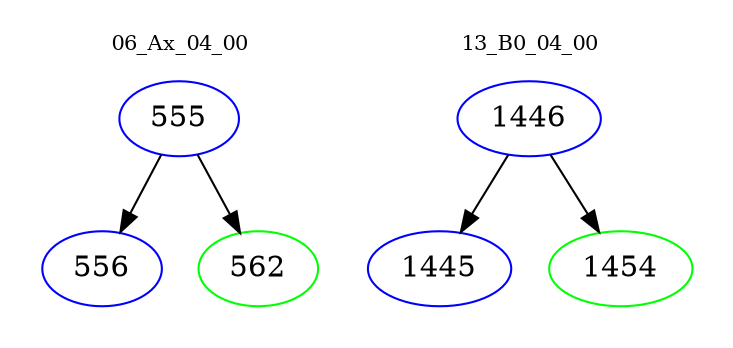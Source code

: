 digraph{
subgraph cluster_0 {
color = white
label = "06_Ax_04_00";
fontsize=10;
T0_555 [label="555", color="blue"]
T0_555 -> T0_556 [color="black"]
T0_556 [label="556", color="blue"]
T0_555 -> T0_562 [color="black"]
T0_562 [label="562", color="green"]
}
subgraph cluster_1 {
color = white
label = "13_B0_04_00";
fontsize=10;
T1_1446 [label="1446", color="blue"]
T1_1446 -> T1_1445 [color="black"]
T1_1445 [label="1445", color="blue"]
T1_1446 -> T1_1454 [color="black"]
T1_1454 [label="1454", color="green"]
}
}
